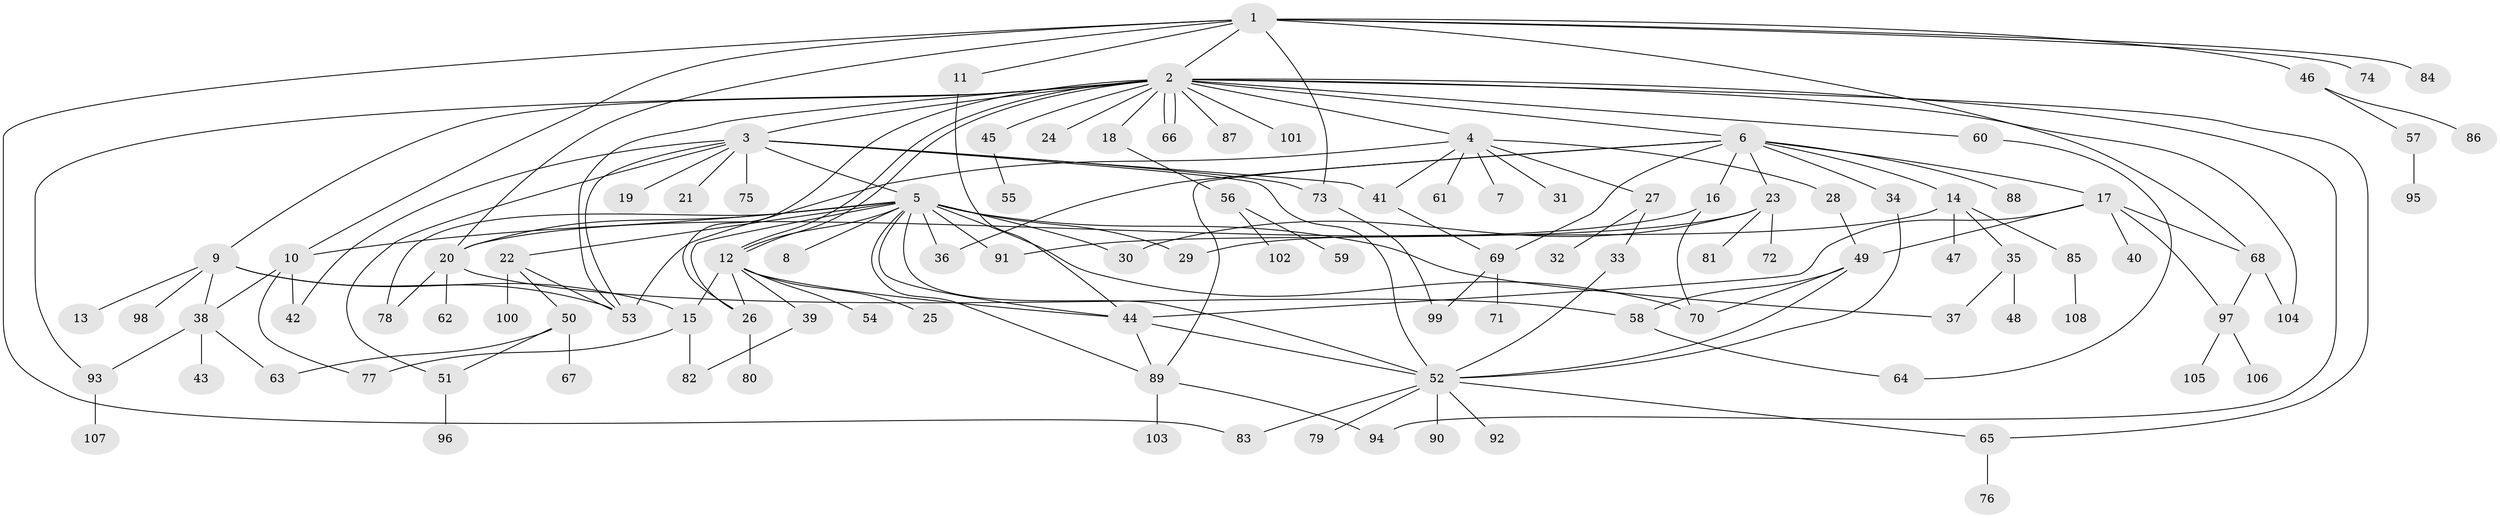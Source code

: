 // coarse degree distribution, {1: 0.52, 2: 0.22666666666666666, 5: 0.08, 4: 0.08, 7: 0.013333333333333334, 21: 0.013333333333333334, 13: 0.013333333333333334, 11: 0.02666666666666667, 10: 0.02666666666666667}
// Generated by graph-tools (version 1.1) at 2025/51/03/04/25 21:51:33]
// undirected, 108 vertices, 158 edges
graph export_dot {
graph [start="1"]
  node [color=gray90,style=filled];
  1;
  2;
  3;
  4;
  5;
  6;
  7;
  8;
  9;
  10;
  11;
  12;
  13;
  14;
  15;
  16;
  17;
  18;
  19;
  20;
  21;
  22;
  23;
  24;
  25;
  26;
  27;
  28;
  29;
  30;
  31;
  32;
  33;
  34;
  35;
  36;
  37;
  38;
  39;
  40;
  41;
  42;
  43;
  44;
  45;
  46;
  47;
  48;
  49;
  50;
  51;
  52;
  53;
  54;
  55;
  56;
  57;
  58;
  59;
  60;
  61;
  62;
  63;
  64;
  65;
  66;
  67;
  68;
  69;
  70;
  71;
  72;
  73;
  74;
  75;
  76;
  77;
  78;
  79;
  80;
  81;
  82;
  83;
  84;
  85;
  86;
  87;
  88;
  89;
  90;
  91;
  92;
  93;
  94;
  95;
  96;
  97;
  98;
  99;
  100;
  101;
  102;
  103;
  104;
  105;
  106;
  107;
  108;
  1 -- 2;
  1 -- 10;
  1 -- 11;
  1 -- 20;
  1 -- 46;
  1 -- 68;
  1 -- 73;
  1 -- 74;
  1 -- 83;
  1 -- 84;
  2 -- 3;
  2 -- 4;
  2 -- 6;
  2 -- 9;
  2 -- 12;
  2 -- 12;
  2 -- 18;
  2 -- 24;
  2 -- 26;
  2 -- 45;
  2 -- 53;
  2 -- 60;
  2 -- 65;
  2 -- 66;
  2 -- 66;
  2 -- 87;
  2 -- 93;
  2 -- 94;
  2 -- 101;
  2 -- 104;
  3 -- 5;
  3 -- 19;
  3 -- 21;
  3 -- 41;
  3 -- 42;
  3 -- 51;
  3 -- 52;
  3 -- 53;
  3 -- 73;
  3 -- 75;
  4 -- 7;
  4 -- 27;
  4 -- 28;
  4 -- 31;
  4 -- 41;
  4 -- 53;
  4 -- 61;
  5 -- 8;
  5 -- 10;
  5 -- 12;
  5 -- 20;
  5 -- 22;
  5 -- 26;
  5 -- 29;
  5 -- 30;
  5 -- 36;
  5 -- 37;
  5 -- 44;
  5 -- 52;
  5 -- 70;
  5 -- 78;
  5 -- 89;
  5 -- 91;
  6 -- 14;
  6 -- 16;
  6 -- 17;
  6 -- 23;
  6 -- 34;
  6 -- 36;
  6 -- 69;
  6 -- 88;
  6 -- 89;
  9 -- 13;
  9 -- 15;
  9 -- 38;
  9 -- 53;
  9 -- 98;
  10 -- 38;
  10 -- 42;
  10 -- 77;
  11 -- 44;
  12 -- 15;
  12 -- 25;
  12 -- 26;
  12 -- 39;
  12 -- 44;
  12 -- 54;
  14 -- 29;
  14 -- 35;
  14 -- 47;
  14 -- 85;
  15 -- 77;
  15 -- 82;
  16 -- 20;
  16 -- 70;
  17 -- 40;
  17 -- 44;
  17 -- 49;
  17 -- 68;
  17 -- 97;
  18 -- 56;
  20 -- 58;
  20 -- 62;
  20 -- 78;
  22 -- 50;
  22 -- 53;
  22 -- 100;
  23 -- 30;
  23 -- 72;
  23 -- 81;
  23 -- 91;
  26 -- 80;
  27 -- 32;
  27 -- 33;
  28 -- 49;
  33 -- 52;
  34 -- 52;
  35 -- 37;
  35 -- 48;
  38 -- 43;
  38 -- 63;
  38 -- 93;
  39 -- 82;
  41 -- 69;
  44 -- 52;
  44 -- 89;
  45 -- 55;
  46 -- 57;
  46 -- 86;
  49 -- 52;
  49 -- 58;
  49 -- 70;
  50 -- 51;
  50 -- 63;
  50 -- 67;
  51 -- 96;
  52 -- 65;
  52 -- 79;
  52 -- 83;
  52 -- 90;
  52 -- 92;
  56 -- 59;
  56 -- 102;
  57 -- 95;
  58 -- 64;
  60 -- 64;
  65 -- 76;
  68 -- 97;
  68 -- 104;
  69 -- 71;
  69 -- 99;
  73 -- 99;
  85 -- 108;
  89 -- 94;
  89 -- 103;
  93 -- 107;
  97 -- 105;
  97 -- 106;
}
